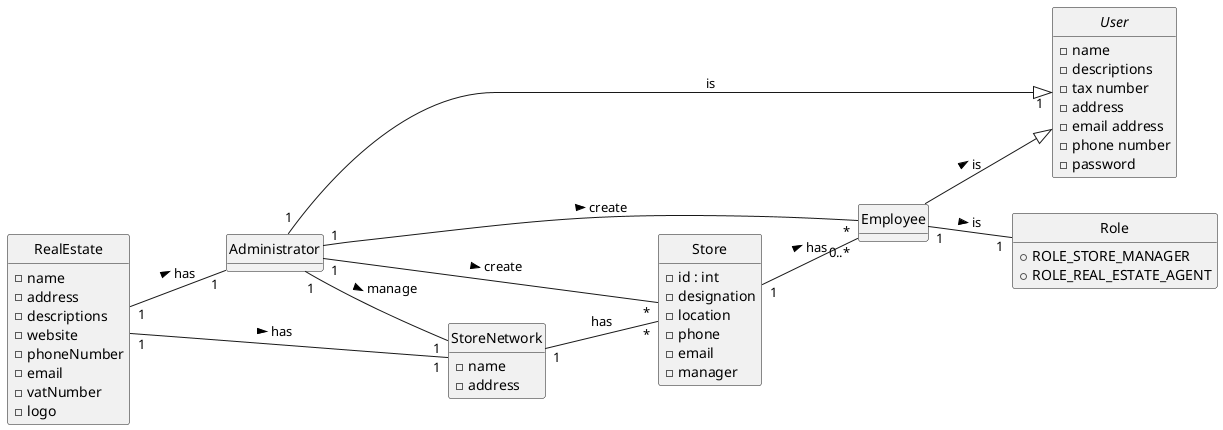 @startuml
skinparam monochrome true
skinparam packageStyle rectangle
skinparam shadowing false

left to right direction


hide circle
hide methods

class RealEstate{
   - name
   - address
   - descriptions
   - website
   - phoneNumber
   - email
   - vatNumber
   - logo

}
abstract class User{
   - name
   - descriptions
  -  tax number
  -  address
  -  email address
  -  phone number
  -  password
}
class StoreNetwork{
    - name
    - address
}

class Store {
    - id : int
    - designation
    - location
    - phone
    - email
    - manager
}
class Administrator{
}

class Employee {
}
enum Role{
    + ROLE_STORE_MANAGER
    + ROLE_REAL_ESTATE_AGENT
}
StoreNetwork "1"--"*" Store : has
Store "1"--"0..*" Employee : has  >
Employee "1"--"1" Role : is >
Employee --|> User : is >

RealEstate "1"--"1" Administrator:has >
RealEstate "1"--"1" StoreNetwork :has >
Administrator "1"--"*" Store : create >
Administrator "1"--"1" StoreNetwork : manage >
Administrator "1"-|>"1" User : is
Administrator "1"--"*" Employee : create >
@enduml